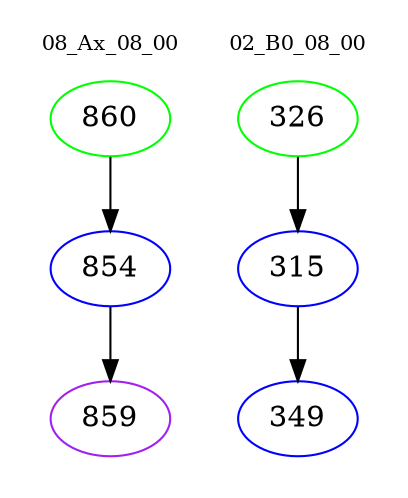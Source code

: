 digraph{
subgraph cluster_0 {
color = white
label = "08_Ax_08_00";
fontsize=10;
T0_860 [label="860", color="green"]
T0_860 -> T0_854 [color="black"]
T0_854 [label="854", color="blue"]
T0_854 -> T0_859 [color="black"]
T0_859 [label="859", color="purple"]
}
subgraph cluster_1 {
color = white
label = "02_B0_08_00";
fontsize=10;
T1_326 [label="326", color="green"]
T1_326 -> T1_315 [color="black"]
T1_315 [label="315", color="blue"]
T1_315 -> T1_349 [color="black"]
T1_349 [label="349", color="blue"]
}
}
